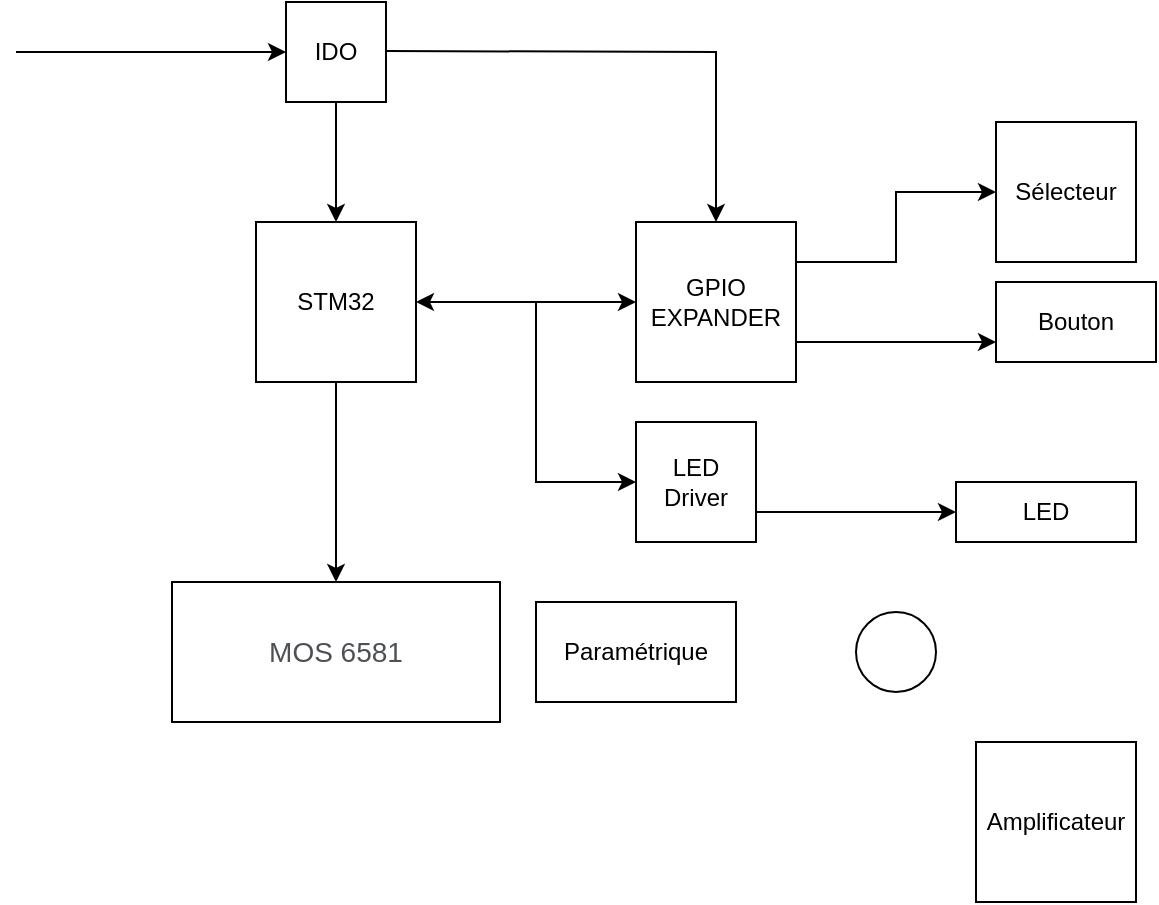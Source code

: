 <mxfile version="24.0.1" type="github">
  <diagram name="Page-1" id="TGpV7Wv8woa9MJFDgDpf">
    <mxGraphModel dx="794" dy="446" grid="1" gridSize="10" guides="1" tooltips="1" connect="1" arrows="1" fold="1" page="1" pageScale="1" pageWidth="827" pageHeight="1169" math="0" shadow="0">
      <root>
        <mxCell id="0" />
        <mxCell id="1" parent="0" />
        <mxCell id="_Irbj5H1ekWMQtstCUwH-1" value="STM32" style="whiteSpace=wrap;html=1;aspect=fixed;" vertex="1" parent="1">
          <mxGeometry x="340" y="150" width="80" height="80" as="geometry" />
        </mxCell>
        <mxCell id="_Irbj5H1ekWMQtstCUwH-2" value="&lt;span style=&quot;color: rgb(77, 81, 86); font-family: arial, sans-serif; font-size: 14px; text-align: left; background-color: rgb(255, 255, 255);&quot;&gt;MOS 6581&lt;/span&gt;" style="rounded=0;whiteSpace=wrap;html=1;" vertex="1" parent="1">
          <mxGeometry x="298" y="330" width="164" height="70" as="geometry" />
        </mxCell>
        <mxCell id="_Irbj5H1ekWMQtstCUwH-3" value="GPIO&lt;div&gt;EXPANDER&lt;/div&gt;" style="whiteSpace=wrap;html=1;aspect=fixed;" vertex="1" parent="1">
          <mxGeometry x="530" y="150" width="80" height="80" as="geometry" />
        </mxCell>
        <mxCell id="_Irbj5H1ekWMQtstCUwH-4" value="LED Driver" style="whiteSpace=wrap;html=1;aspect=fixed;" vertex="1" parent="1">
          <mxGeometry x="530" y="250" width="60" height="60" as="geometry" />
        </mxCell>
        <mxCell id="_Irbj5H1ekWMQtstCUwH-5" value="Amplificateur" style="whiteSpace=wrap;html=1;aspect=fixed;" vertex="1" parent="1">
          <mxGeometry x="700" y="410" width="80" height="80" as="geometry" />
        </mxCell>
        <mxCell id="_Irbj5H1ekWMQtstCUwH-6" value="Sélecteur" style="whiteSpace=wrap;html=1;aspect=fixed;" vertex="1" parent="1">
          <mxGeometry x="710" y="100" width="70" height="70" as="geometry" />
        </mxCell>
        <mxCell id="_Irbj5H1ekWMQtstCUwH-7" value="IDO" style="whiteSpace=wrap;html=1;aspect=fixed;" vertex="1" parent="1">
          <mxGeometry x="355" y="40" width="50" height="50" as="geometry" />
        </mxCell>
        <mxCell id="_Irbj5H1ekWMQtstCUwH-8" value="" style="endArrow=classic;startArrow=classic;html=1;rounded=0;entryX=0;entryY=0.5;entryDx=0;entryDy=0;exitX=1;exitY=0.5;exitDx=0;exitDy=0;" edge="1" parent="1" source="_Irbj5H1ekWMQtstCUwH-1" target="_Irbj5H1ekWMQtstCUwH-3">
          <mxGeometry width="50" height="50" relative="1" as="geometry">
            <mxPoint x="380" y="260" as="sourcePoint" />
            <mxPoint x="430" y="210" as="targetPoint" />
          </mxGeometry>
        </mxCell>
        <mxCell id="_Irbj5H1ekWMQtstCUwH-9" value="" style="endArrow=classic;html=1;rounded=0;entryX=0;entryY=0.5;entryDx=0;entryDy=0;" edge="1" parent="1" target="_Irbj5H1ekWMQtstCUwH-7">
          <mxGeometry width="50" height="50" relative="1" as="geometry">
            <mxPoint x="220" y="65" as="sourcePoint" />
            <mxPoint x="270" y="25" as="targetPoint" />
          </mxGeometry>
        </mxCell>
        <mxCell id="_Irbj5H1ekWMQtstCUwH-10" value="" style="endArrow=classic;html=1;rounded=0;entryX=0.5;entryY=0;entryDx=0;entryDy=0;exitX=0.5;exitY=1;exitDx=0;exitDy=0;" edge="1" parent="1" source="_Irbj5H1ekWMQtstCUwH-7" target="_Irbj5H1ekWMQtstCUwH-1">
          <mxGeometry width="50" height="50" relative="1" as="geometry">
            <mxPoint x="230" y="75" as="sourcePoint" />
            <mxPoint x="365" y="75" as="targetPoint" />
          </mxGeometry>
        </mxCell>
        <mxCell id="_Irbj5H1ekWMQtstCUwH-11" value="" style="endArrow=classic;html=1;rounded=0;entryX=0.5;entryY=0;entryDx=0;entryDy=0;" edge="1" parent="1" target="_Irbj5H1ekWMQtstCUwH-3">
          <mxGeometry width="50" height="50" relative="1" as="geometry">
            <mxPoint x="405" y="64.5" as="sourcePoint" />
            <mxPoint x="540" y="64.5" as="targetPoint" />
            <Array as="points">
              <mxPoint x="570" y="65" />
            </Array>
          </mxGeometry>
        </mxCell>
        <mxCell id="_Irbj5H1ekWMQtstCUwH-12" value="" style="endArrow=classic;html=1;rounded=0;entryX=0.5;entryY=0;entryDx=0;entryDy=0;exitX=0.5;exitY=1;exitDx=0;exitDy=0;" edge="1" parent="1" source="_Irbj5H1ekWMQtstCUwH-1" target="_Irbj5H1ekWMQtstCUwH-2">
          <mxGeometry width="50" height="50" relative="1" as="geometry">
            <mxPoint x="250" y="95" as="sourcePoint" />
            <mxPoint x="385" y="95" as="targetPoint" />
          </mxGeometry>
        </mxCell>
        <mxCell id="_Irbj5H1ekWMQtstCUwH-13" value="" style="endArrow=classic;html=1;rounded=0;entryX=0;entryY=0.5;entryDx=0;entryDy=0;" edge="1" parent="1" target="_Irbj5H1ekWMQtstCUwH-4">
          <mxGeometry width="50" height="50" relative="1" as="geometry">
            <mxPoint x="480" y="190" as="sourcePoint" />
            <mxPoint x="440" y="260" as="targetPoint" />
            <Array as="points">
              <mxPoint x="480" y="280" />
            </Array>
          </mxGeometry>
        </mxCell>
        <mxCell id="_Irbj5H1ekWMQtstCUwH-14" value="Bouton" style="rounded=0;whiteSpace=wrap;html=1;" vertex="1" parent="1">
          <mxGeometry x="710" y="180" width="80" height="40" as="geometry" />
        </mxCell>
        <mxCell id="_Irbj5H1ekWMQtstCUwH-15" value="LED" style="rounded=0;whiteSpace=wrap;html=1;" vertex="1" parent="1">
          <mxGeometry x="690" y="280" width="90" height="30" as="geometry" />
        </mxCell>
        <mxCell id="_Irbj5H1ekWMQtstCUwH-17" value="Paramétrique" style="rounded=0;whiteSpace=wrap;html=1;" vertex="1" parent="1">
          <mxGeometry x="480" y="340" width="100" height="50" as="geometry" />
        </mxCell>
        <mxCell id="_Irbj5H1ekWMQtstCUwH-18" value="" style="ellipse;whiteSpace=wrap;html=1;aspect=fixed;" vertex="1" parent="1">
          <mxGeometry x="640" y="345" width="40" height="40" as="geometry" />
        </mxCell>
        <mxCell id="_Irbj5H1ekWMQtstCUwH-19" value="" style="endArrow=classic;html=1;rounded=0;entryX=0;entryY=0.5;entryDx=0;entryDy=0;exitX=1;exitY=0.75;exitDx=0;exitDy=0;" edge="1" parent="1" source="_Irbj5H1ekWMQtstCUwH-4" target="_Irbj5H1ekWMQtstCUwH-15">
          <mxGeometry width="50" height="50" relative="1" as="geometry">
            <mxPoint x="590" y="300" as="sourcePoint" />
            <mxPoint x="530" y="250" as="targetPoint" />
          </mxGeometry>
        </mxCell>
        <mxCell id="_Irbj5H1ekWMQtstCUwH-22" value="" style="endArrow=classic;html=1;rounded=0;exitX=1;exitY=0.75;exitDx=0;exitDy=0;" edge="1" parent="1">
          <mxGeometry width="50" height="50" relative="1" as="geometry">
            <mxPoint x="610" y="210" as="sourcePoint" />
            <mxPoint x="710" y="210" as="targetPoint" />
          </mxGeometry>
        </mxCell>
        <mxCell id="_Irbj5H1ekWMQtstCUwH-24" value="" style="endArrow=classic;html=1;rounded=0;entryX=0;entryY=0.5;entryDx=0;entryDy=0;exitX=1;exitY=0.75;exitDx=0;exitDy=0;" edge="1" parent="1" target="_Irbj5H1ekWMQtstCUwH-6">
          <mxGeometry width="50" height="50" relative="1" as="geometry">
            <mxPoint x="610" y="170" as="sourcePoint" />
            <mxPoint x="710" y="170" as="targetPoint" />
            <Array as="points">
              <mxPoint x="660" y="170" />
              <mxPoint x="660" y="135" />
            </Array>
          </mxGeometry>
        </mxCell>
      </root>
    </mxGraphModel>
  </diagram>
</mxfile>

